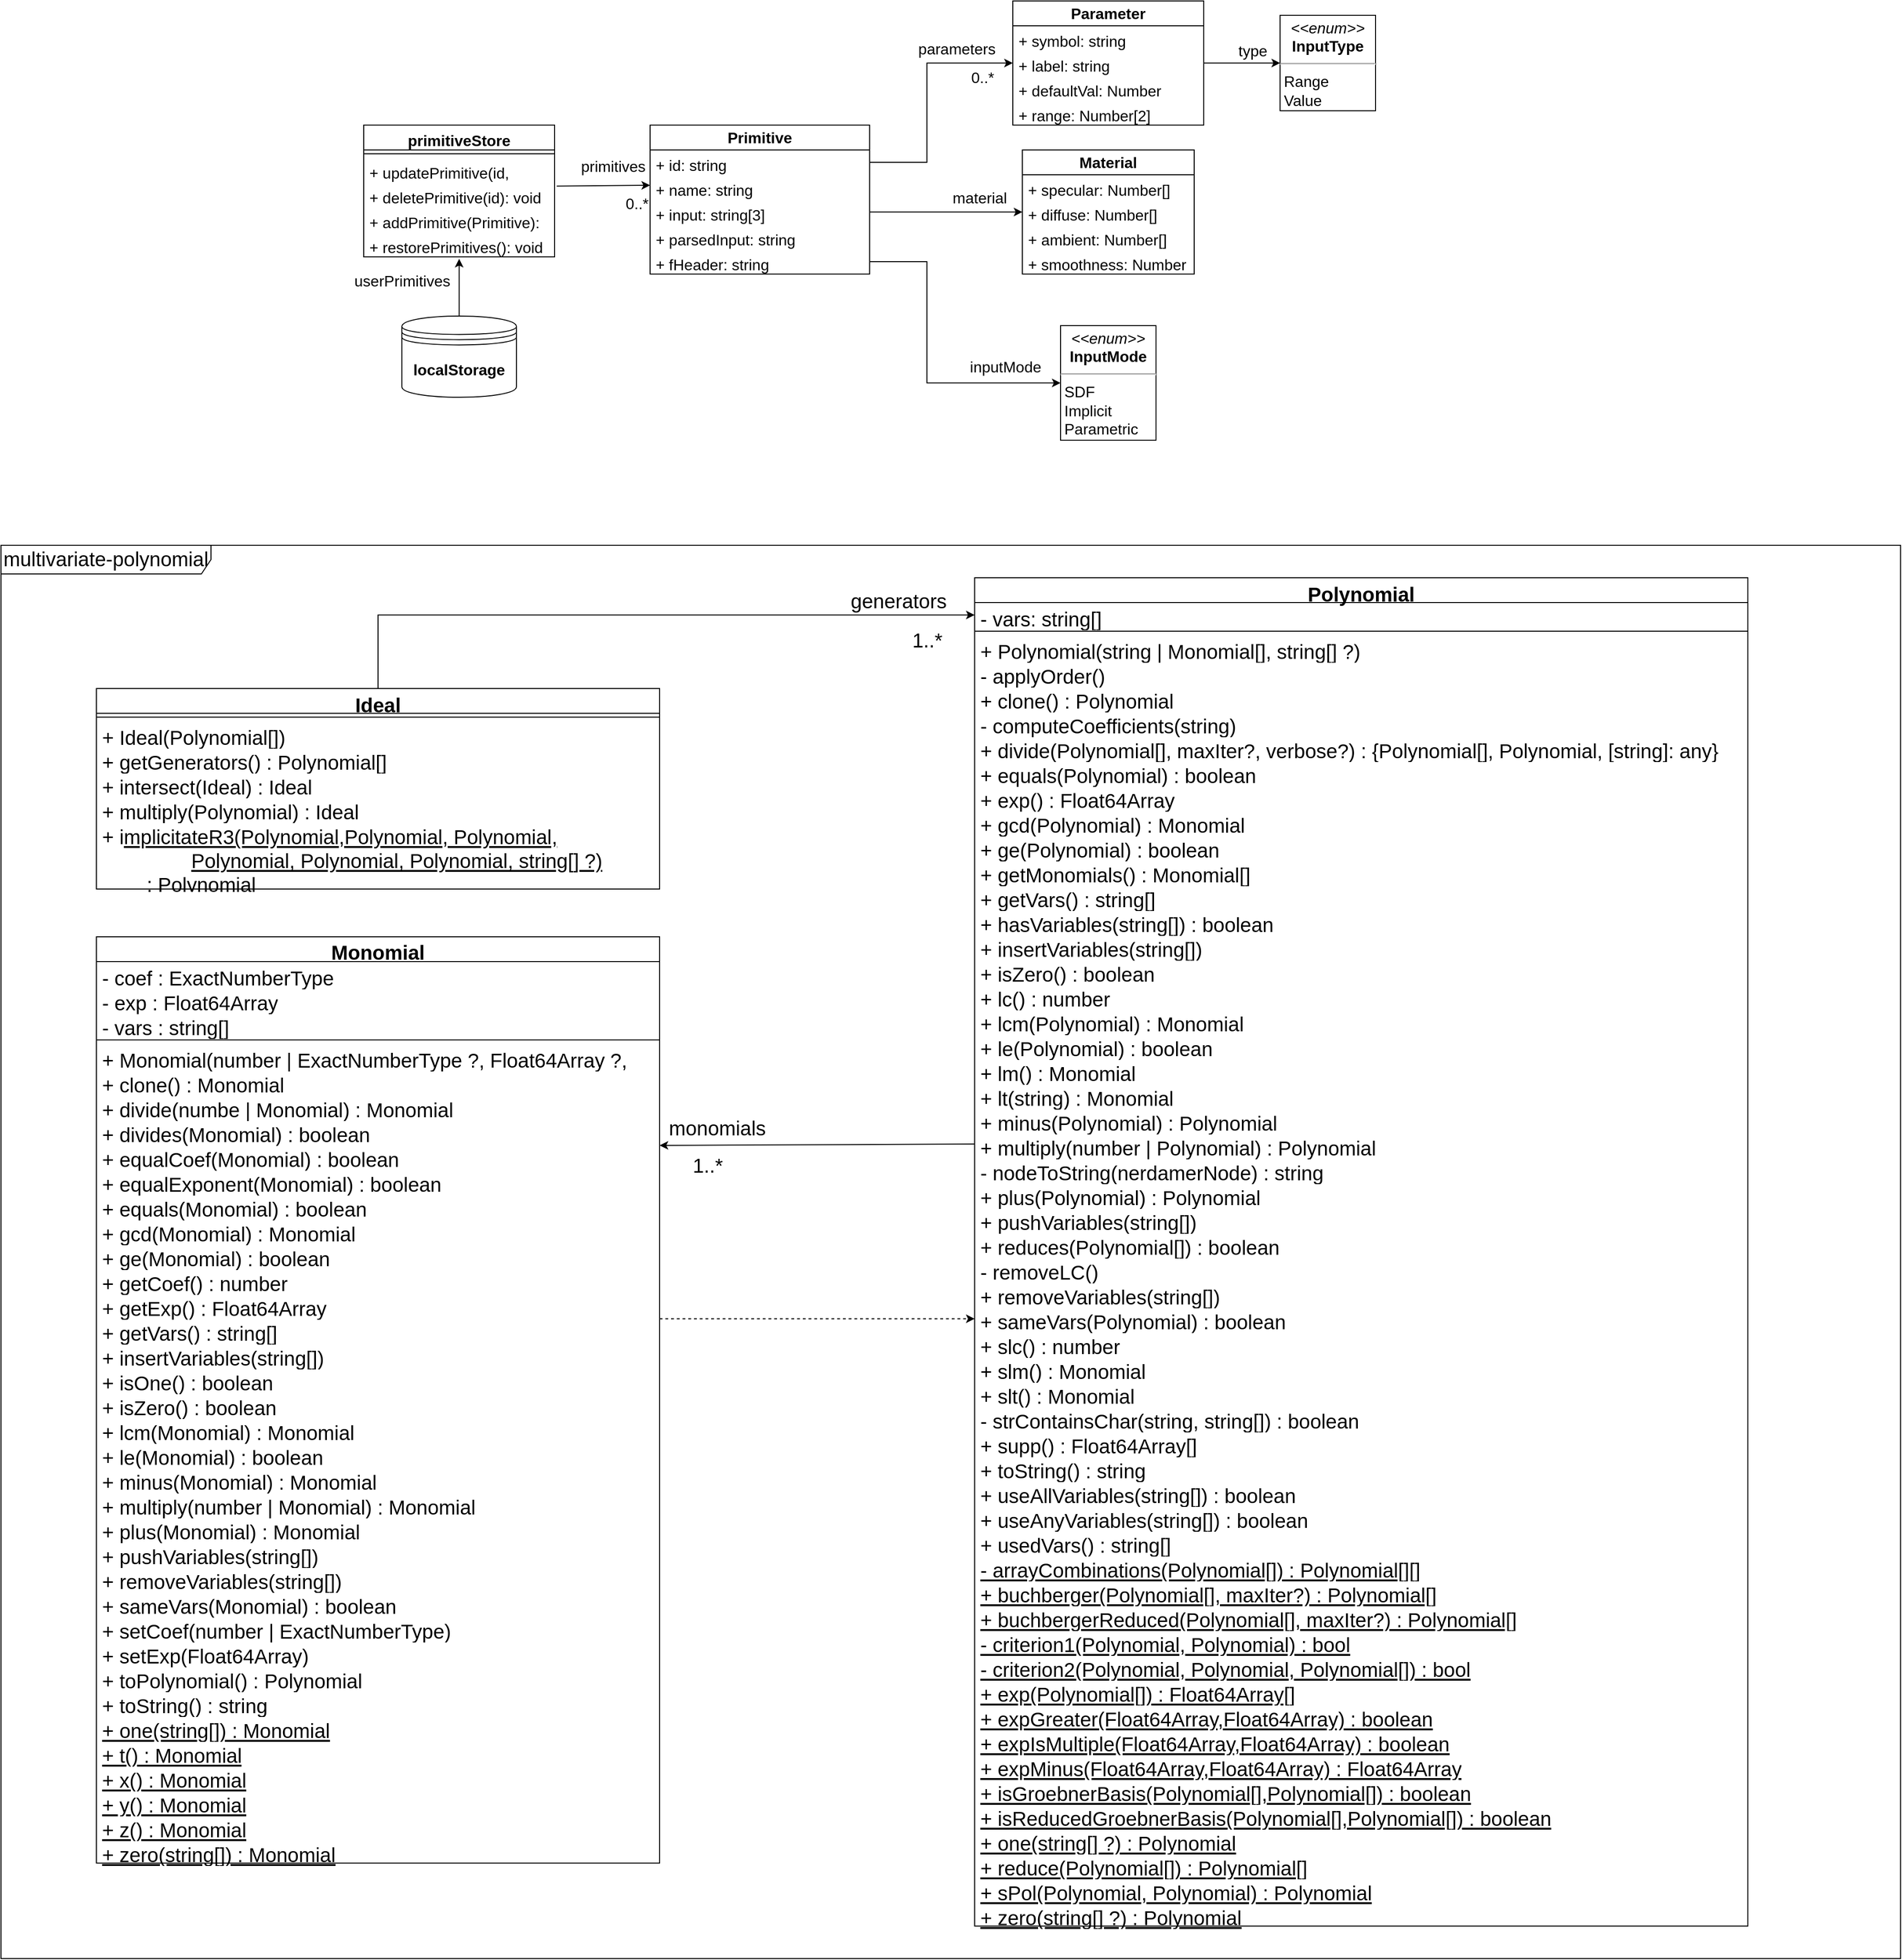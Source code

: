 <mxfile version="21.6.6" type="device">
  <diagram name="Página-1" id="pndVXGRCgD_JKjQ42tjx">
    <mxGraphModel dx="1877" dy="542" grid="1" gridSize="10" guides="1" tooltips="1" connect="1" arrows="1" fold="1" page="1" pageScale="1" pageWidth="827" pageHeight="1169" math="1" shadow="0">
      <root>
        <mxCell id="0" />
        <mxCell id="1" parent="0" />
        <mxCell id="CV-hQq9GROn-2rYZleFv-1" value="primitiveStore" style="swimlane;fontStyle=1;align=center;verticalAlign=top;childLayout=stackLayout;horizontal=1;startSize=26;horizontalStack=0;resizeParent=1;resizeParentMax=0;resizeLast=0;collapsible=1;marginBottom=0;whiteSpace=wrap;html=1;fontSize=16;" parent="1" vertex="1">
          <mxGeometry x="-390" y="190" width="200" height="138" as="geometry" />
        </mxCell>
        <mxCell id="CV-hQq9GROn-2rYZleFv-3" value="" style="line;strokeWidth=1;fillColor=none;align=left;verticalAlign=middle;spacingTop=-1;spacingLeft=3;spacingRight=3;rotatable=0;labelPosition=right;points=[];portConstraint=eastwest;strokeColor=inherit;fontSize=16;" parent="CV-hQq9GROn-2rYZleFv-1" vertex="1">
          <mxGeometry y="26" width="200" height="8" as="geometry" />
        </mxCell>
        <mxCell id="CV-hQq9GROn-2rYZleFv-4" value="+ updatePrimitive(id, data): void&lt;br style=&quot;font-size: 16px;&quot;&gt;" style="text;strokeColor=none;fillColor=none;align=left;verticalAlign=top;spacingLeft=4;spacingRight=4;overflow=hidden;rotatable=0;points=[[0,0.5],[1,0.5]];portConstraint=eastwest;whiteSpace=wrap;html=1;fontSize=16;" parent="CV-hQq9GROn-2rYZleFv-1" vertex="1">
          <mxGeometry y="34" width="200" height="26" as="geometry" />
        </mxCell>
        <mxCell id="CV-hQq9GROn-2rYZleFv-13" value="+ deletePrimitive(id): void" style="text;strokeColor=none;fillColor=none;align=left;verticalAlign=top;spacingLeft=4;spacingRight=4;overflow=hidden;rotatable=0;points=[[0,0.5],[1,0.5]];portConstraint=eastwest;whiteSpace=wrap;html=1;fontSize=16;" parent="CV-hQq9GROn-2rYZleFv-1" vertex="1">
          <mxGeometry y="60" width="200" height="26" as="geometry" />
        </mxCell>
        <mxCell id="CV-hQq9GROn-2rYZleFv-14" value="+ addPrimitive(Primitive): void" style="text;strokeColor=none;fillColor=none;align=left;verticalAlign=top;spacingLeft=4;spacingRight=4;overflow=hidden;rotatable=0;points=[[0,0.5],[1,0.5]];portConstraint=eastwest;whiteSpace=wrap;html=1;fontSize=16;" parent="CV-hQq9GROn-2rYZleFv-1" vertex="1">
          <mxGeometry y="86" width="200" height="26" as="geometry" />
        </mxCell>
        <mxCell id="CV-hQq9GROn-2rYZleFv-15" value="+ restorePrimitives(): void" style="text;strokeColor=none;fillColor=none;align=left;verticalAlign=top;spacingLeft=4;spacingRight=4;overflow=hidden;rotatable=0;points=[[0,0.5],[1,0.5]];portConstraint=eastwest;whiteSpace=wrap;html=1;fontSize=16;" parent="CV-hQq9GROn-2rYZleFv-1" vertex="1">
          <mxGeometry y="112" width="200" height="26" as="geometry" />
        </mxCell>
        <mxCell id="CV-hQq9GROn-2rYZleFv-16" value="&lt;b style=&quot;font-size: 16px;&quot;&gt;Primitive&lt;/b&gt;" style="swimlane;fontStyle=0;childLayout=stackLayout;horizontal=1;startSize=26;fillColor=none;horizontalStack=0;resizeParent=1;resizeParentMax=0;resizeLast=0;collapsible=1;marginBottom=0;whiteSpace=wrap;html=1;fontSize=16;" parent="1" vertex="1">
          <mxGeometry x="-90" y="190" width="230" height="156" as="geometry" />
        </mxCell>
        <mxCell id="CV-hQq9GROn-2rYZleFv-17" value="+ id: string" style="text;strokeColor=none;fillColor=none;align=left;verticalAlign=top;spacingLeft=4;spacingRight=4;overflow=hidden;rotatable=0;points=[[0,0.5],[1,0.5]];portConstraint=eastwest;whiteSpace=wrap;html=1;fontSize=16;" parent="CV-hQq9GROn-2rYZleFv-16" vertex="1">
          <mxGeometry y="26" width="230" height="26" as="geometry" />
        </mxCell>
        <mxCell id="CV-hQq9GROn-2rYZleFv-18" value="+ name: string" style="text;strokeColor=none;fillColor=none;align=left;verticalAlign=top;spacingLeft=4;spacingRight=4;overflow=hidden;rotatable=0;points=[[0,0.5],[1,0.5]];portConstraint=eastwest;whiteSpace=wrap;html=1;fontSize=16;" parent="CV-hQq9GROn-2rYZleFv-16" vertex="1">
          <mxGeometry y="52" width="230" height="26" as="geometry" />
        </mxCell>
        <mxCell id="CV-hQq9GROn-2rYZleFv-20" value="+ input: string[3]" style="text;strokeColor=none;fillColor=none;align=left;verticalAlign=top;spacingLeft=4;spacingRight=4;overflow=hidden;rotatable=0;points=[[0,0.5],[1,0.5]];portConstraint=eastwest;whiteSpace=wrap;html=1;fontSize=16;" parent="CV-hQq9GROn-2rYZleFv-16" vertex="1">
          <mxGeometry y="78" width="230" height="26" as="geometry" />
        </mxCell>
        <mxCell id="CV-hQq9GROn-2rYZleFv-21" value="+ parsedInput: string" style="text;strokeColor=none;fillColor=none;align=left;verticalAlign=top;spacingLeft=4;spacingRight=4;overflow=hidden;rotatable=0;points=[[0,0.5],[1,0.5]];portConstraint=eastwest;whiteSpace=wrap;html=1;fontSize=16;" parent="CV-hQq9GROn-2rYZleFv-16" vertex="1">
          <mxGeometry y="104" width="230" height="26" as="geometry" />
        </mxCell>
        <mxCell id="CV-hQq9GROn-2rYZleFv-23" value="+ fHeader: string" style="text;strokeColor=none;fillColor=none;align=left;verticalAlign=top;spacingLeft=4;spacingRight=4;overflow=hidden;rotatable=0;points=[[0,0.5],[1,0.5]];portConstraint=eastwest;whiteSpace=wrap;html=1;fontSize=16;" parent="CV-hQq9GROn-2rYZleFv-16" vertex="1">
          <mxGeometry y="130" width="230" height="26" as="geometry" />
        </mxCell>
        <mxCell id="CV-hQq9GROn-2rYZleFv-25" value="&lt;b style=&quot;font-size: 16px;&quot;&gt;Parameter&lt;/b&gt;" style="swimlane;fontStyle=0;childLayout=stackLayout;horizontal=1;startSize=26;fillColor=none;horizontalStack=0;resizeParent=1;resizeParentMax=0;resizeLast=0;collapsible=1;marginBottom=0;whiteSpace=wrap;html=1;fontSize=16;" parent="1" vertex="1">
          <mxGeometry x="290" y="60" width="200" height="130" as="geometry" />
        </mxCell>
        <mxCell id="CV-hQq9GROn-2rYZleFv-26" value="+ symbol: string" style="text;strokeColor=none;fillColor=none;align=left;verticalAlign=top;spacingLeft=4;spacingRight=4;overflow=hidden;rotatable=0;points=[[0,0.5],[1,0.5]];portConstraint=eastwest;whiteSpace=wrap;html=1;fontSize=16;" parent="CV-hQq9GROn-2rYZleFv-25" vertex="1">
          <mxGeometry y="26" width="200" height="26" as="geometry" />
        </mxCell>
        <mxCell id="CV-hQq9GROn-2rYZleFv-27" value="+ label: string" style="text;strokeColor=none;fillColor=none;align=left;verticalAlign=top;spacingLeft=4;spacingRight=4;overflow=hidden;rotatable=0;points=[[0,0.5],[1,0.5]];portConstraint=eastwest;whiteSpace=wrap;html=1;fontSize=16;" parent="CV-hQq9GROn-2rYZleFv-25" vertex="1">
          <mxGeometry y="52" width="200" height="26" as="geometry" />
        </mxCell>
        <mxCell id="CV-hQq9GROn-2rYZleFv-28" value="+ defaultVal: Number" style="text;strokeColor=none;fillColor=none;align=left;verticalAlign=top;spacingLeft=4;spacingRight=4;overflow=hidden;rotatable=0;points=[[0,0.5],[1,0.5]];portConstraint=eastwest;whiteSpace=wrap;html=1;fontSize=16;" parent="CV-hQq9GROn-2rYZleFv-25" vertex="1">
          <mxGeometry y="78" width="200" height="26" as="geometry" />
        </mxCell>
        <mxCell id="CV-hQq9GROn-2rYZleFv-30" value="+ range: Number[2]" style="text;strokeColor=none;fillColor=none;align=left;verticalAlign=top;spacingLeft=4;spacingRight=4;overflow=hidden;rotatable=0;points=[[0,0.5],[1,0.5]];portConstraint=eastwest;whiteSpace=wrap;html=1;fontSize=16;" parent="CV-hQq9GROn-2rYZleFv-25" vertex="1">
          <mxGeometry y="104" width="200" height="26" as="geometry" />
        </mxCell>
        <mxCell id="CV-hQq9GROn-2rYZleFv-39" style="rounded=0;orthogonalLoop=1;jettySize=auto;html=1;exitX=1.011;exitY=0.15;exitDx=0;exitDy=0;fontSize=16;exitPerimeter=0;" parent="1" source="CV-hQq9GROn-2rYZleFv-13" edge="1">
          <mxGeometry relative="1" as="geometry">
            <mxPoint x="510" y="271" as="sourcePoint" />
            <mxPoint x="-90" y="253" as="targetPoint" />
          </mxGeometry>
        </mxCell>
        <mxCell id="CV-hQq9GROn-2rYZleFv-42" value="0..*" style="edgeLabel;html=1;align=center;verticalAlign=middle;resizable=0;points=[];fontSize=16;" parent="CV-hQq9GROn-2rYZleFv-39" vertex="1" connectable="0">
          <mxGeometry x="0.613" y="2" relative="1" as="geometry">
            <mxPoint x="5" y="21" as="offset" />
          </mxGeometry>
        </mxCell>
        <mxCell id="CV-hQq9GROn-2rYZleFv-61" value="primitives" style="edgeLabel;html=1;align=center;verticalAlign=middle;resizable=0;points=[];fontSize=16;" parent="CV-hQq9GROn-2rYZleFv-39" vertex="1" connectable="0">
          <mxGeometry x="0.206" y="-3" relative="1" as="geometry">
            <mxPoint y="-24" as="offset" />
          </mxGeometry>
        </mxCell>
        <mxCell id="CV-hQq9GROn-2rYZleFv-43" value="&lt;b style=&quot;font-size: 16px;&quot;&gt;Material&lt;/b&gt;" style="swimlane;fontStyle=0;childLayout=stackLayout;horizontal=1;startSize=26;fillColor=none;horizontalStack=0;resizeParent=1;resizeParentMax=0;resizeLast=0;collapsible=1;marginBottom=0;whiteSpace=wrap;html=1;fontSize=16;" parent="1" vertex="1">
          <mxGeometry x="300" y="216" width="180" height="130" as="geometry" />
        </mxCell>
        <mxCell id="CV-hQq9GROn-2rYZleFv-44" value="+ specular: Number[]" style="text;strokeColor=none;fillColor=none;align=left;verticalAlign=top;spacingLeft=4;spacingRight=4;overflow=hidden;rotatable=0;points=[[0,0.5],[1,0.5]];portConstraint=eastwest;whiteSpace=wrap;html=1;fontSize=16;" parent="CV-hQq9GROn-2rYZleFv-43" vertex="1">
          <mxGeometry y="26" width="180" height="26" as="geometry" />
        </mxCell>
        <mxCell id="CV-hQq9GROn-2rYZleFv-45" value="+ diffuse: Number[]" style="text;strokeColor=none;fillColor=none;align=left;verticalAlign=top;spacingLeft=4;spacingRight=4;overflow=hidden;rotatable=0;points=[[0,0.5],[1,0.5]];portConstraint=eastwest;whiteSpace=wrap;html=1;fontSize=16;" parent="CV-hQq9GROn-2rYZleFv-43" vertex="1">
          <mxGeometry y="52" width="180" height="26" as="geometry" />
        </mxCell>
        <mxCell id="CV-hQq9GROn-2rYZleFv-46" value="+ ambient: Number[]" style="text;strokeColor=none;fillColor=none;align=left;verticalAlign=top;spacingLeft=4;spacingRight=4;overflow=hidden;rotatable=0;points=[[0,0.5],[1,0.5]];portConstraint=eastwest;whiteSpace=wrap;html=1;fontSize=16;" parent="CV-hQq9GROn-2rYZleFv-43" vertex="1">
          <mxGeometry y="78" width="180" height="26" as="geometry" />
        </mxCell>
        <mxCell id="CV-hQq9GROn-2rYZleFv-47" value="+ smoothness: Number" style="text;strokeColor=none;fillColor=none;align=left;verticalAlign=top;spacingLeft=4;spacingRight=4;overflow=hidden;rotatable=0;points=[[0,0.5],[1,0.5]];portConstraint=eastwest;whiteSpace=wrap;html=1;fontSize=16;" parent="CV-hQq9GROn-2rYZleFv-43" vertex="1">
          <mxGeometry y="104" width="180" height="26" as="geometry" />
        </mxCell>
        <mxCell id="CV-hQq9GROn-2rYZleFv-52" value="&lt;p style=&quot;margin: 4px 0px 0px; text-align: center; font-size: 16px;&quot;&gt;&lt;i style=&quot;font-size: 16px;&quot;&gt;&amp;lt;&amp;lt;enum&amp;gt;&amp;gt;&lt;/i&gt;&lt;br style=&quot;font-size: 16px;&quot;&gt;&lt;b style=&quot;font-size: 16px;&quot;&gt;InputMode&lt;/b&gt;&lt;/p&gt;&lt;hr style=&quot;font-size: 16px;&quot;&gt;&lt;p style=&quot;margin: 0px 0px 0px 4px; font-size: 16px;&quot;&gt;SDF&lt;/p&gt;&lt;p style=&quot;margin: 0px 0px 0px 4px; font-size: 16px;&quot;&gt;Implicit&lt;/p&gt;&lt;p style=&quot;margin: 0px 0px 0px 4px; font-size: 16px;&quot;&gt;Parametric&lt;/p&gt;&lt;p style=&quot;margin: 0px 0px 0px 4px; font-size: 16px;&quot;&gt;&lt;br style=&quot;font-size: 16px;&quot;&gt;&lt;/p&gt;" style="verticalAlign=top;align=left;overflow=fill;fontSize=16;fontFamily=Helvetica;html=1;whiteSpace=wrap;" parent="1" vertex="1">
          <mxGeometry x="340" y="400" width="100" height="120" as="geometry" />
        </mxCell>
        <mxCell id="CV-hQq9GROn-2rYZleFv-53" value="&lt;p style=&quot;margin: 4px 0px 0px; text-align: center; font-size: 16px;&quot;&gt;&lt;i style=&quot;font-size: 16px;&quot;&gt;&amp;lt;&amp;lt;enum&amp;gt;&amp;gt;&lt;/i&gt;&lt;br style=&quot;font-size: 16px;&quot;&gt;&lt;b style=&quot;font-size: 16px;&quot;&gt;InputType&lt;/b&gt;&lt;/p&gt;&lt;hr style=&quot;font-size: 16px;&quot;&gt;&lt;p style=&quot;margin: 0px 0px 0px 4px; font-size: 16px;&quot;&gt;Range&lt;/p&gt;&lt;p style=&quot;margin: 0px 0px 0px 4px; font-size: 16px;&quot;&gt;Value&lt;/p&gt;&lt;p style=&quot;margin: 0px 0px 0px 4px; font-size: 16px;&quot;&gt;&lt;br style=&quot;font-size: 16px;&quot;&gt;&lt;/p&gt;&lt;p style=&quot;margin: 0px 0px 0px 4px; font-size: 16px;&quot;&gt;&lt;br style=&quot;font-size: 16px;&quot;&gt;&lt;/p&gt;" style="verticalAlign=top;align=left;overflow=fill;fontSize=16;fontFamily=Helvetica;html=1;whiteSpace=wrap;" parent="1" vertex="1">
          <mxGeometry x="570" y="75" width="100" height="100" as="geometry" />
        </mxCell>
        <mxCell id="CV-hQq9GROn-2rYZleFv-62" value="&lt;b style=&quot;font-size: 16px;&quot;&gt;localStorage&lt;/b&gt;" style="shape=datastore;whiteSpace=wrap;html=1;fontSize=16;" parent="1" vertex="1">
          <mxGeometry x="-350" y="390" width="120" height="85" as="geometry" />
        </mxCell>
        <mxCell id="CV-hQq9GROn-2rYZleFv-63" style="rounded=0;orthogonalLoop=1;jettySize=auto;html=1;fontSize=16;edgeStyle=elbowEdgeStyle;exitX=0.5;exitY=0;exitDx=0;exitDy=0;" parent="1" source="CV-hQq9GROn-2rYZleFv-62" edge="1">
          <mxGeometry relative="1" as="geometry">
            <mxPoint x="-290" y="330" as="targetPoint" />
          </mxGeometry>
        </mxCell>
        <mxCell id="CV-hQq9GROn-2rYZleFv-64" value="userPrimitives" style="edgeLabel;html=1;align=center;verticalAlign=middle;resizable=0;points=[];fontSize=16;" parent="CV-hQq9GROn-2rYZleFv-63" vertex="1" connectable="0">
          <mxGeometry x="0.36" relative="1" as="geometry">
            <mxPoint x="-60" y="4" as="offset" />
          </mxGeometry>
        </mxCell>
        <mxCell id="CV-hQq9GROn-2rYZleFv-56" style="edgeStyle=orthogonalEdgeStyle;rounded=0;orthogonalLoop=1;jettySize=auto;html=1;fontSize=16;exitX=1;exitY=0.5;exitDx=0;exitDy=0;" parent="1" source="CV-hQq9GROn-2rYZleFv-27" target="CV-hQq9GROn-2rYZleFv-53" edge="1">
          <mxGeometry relative="1" as="geometry" />
        </mxCell>
        <mxCell id="CV-hQq9GROn-2rYZleFv-57" value="type" style="edgeLabel;html=1;align=center;verticalAlign=middle;resizable=0;points=[];fontSize=16;" parent="CV-hQq9GROn-2rYZleFv-56" vertex="1" connectable="0">
          <mxGeometry x="0.308" relative="1" as="geometry">
            <mxPoint x="-2" y="-13" as="offset" />
          </mxGeometry>
        </mxCell>
        <mxCell id="CV-hQq9GROn-2rYZleFv-40" style="edgeStyle=orthogonalEdgeStyle;rounded=0;orthogonalLoop=1;jettySize=auto;html=1;fontSize=16;exitX=1;exitY=0.5;exitDx=0;exitDy=0;entryX=0;entryY=0.5;entryDx=0;entryDy=0;" parent="1" source="CV-hQq9GROn-2rYZleFv-17" target="CV-hQq9GROn-2rYZleFv-27" edge="1">
          <mxGeometry relative="1" as="geometry">
            <Array as="points">
              <mxPoint x="200" y="229" />
              <mxPoint x="200" y="125" />
            </Array>
          </mxGeometry>
        </mxCell>
        <mxCell id="CV-hQq9GROn-2rYZleFv-41" value="0..*" style="edgeLabel;html=1;align=center;verticalAlign=middle;resizable=0;points=[];fontSize=16;" parent="CV-hQq9GROn-2rYZleFv-40" vertex="1" connectable="0">
          <mxGeometry x="0.66" y="-2" relative="1" as="geometry">
            <mxPoint x="11" y="13" as="offset" />
          </mxGeometry>
        </mxCell>
        <mxCell id="CV-hQq9GROn-2rYZleFv-55" value="parameters" style="edgeLabel;html=1;align=center;verticalAlign=middle;resizable=0;points=[];fontSize=16;" parent="CV-hQq9GROn-2rYZleFv-40" vertex="1" connectable="0">
          <mxGeometry x="0.373" y="2" relative="1" as="geometry">
            <mxPoint x="20" y="-13" as="offset" />
          </mxGeometry>
        </mxCell>
        <mxCell id="CV-hQq9GROn-2rYZleFv-48" style="rounded=0;orthogonalLoop=1;jettySize=auto;html=1;fontSize=16;exitX=1;exitY=0.5;exitDx=0;exitDy=0;" parent="1" source="CV-hQq9GROn-2rYZleFv-20" target="CV-hQq9GROn-2rYZleFv-45" edge="1">
          <mxGeometry relative="1" as="geometry" />
        </mxCell>
        <mxCell id="CV-hQq9GROn-2rYZleFv-54" value="material" style="edgeLabel;html=1;align=center;verticalAlign=middle;resizable=0;points=[];fontSize=16;" parent="CV-hQq9GROn-2rYZleFv-48" vertex="1" connectable="0">
          <mxGeometry x="0.621" y="-2" relative="1" as="geometry">
            <mxPoint x="-15" y="-17" as="offset" />
          </mxGeometry>
        </mxCell>
        <mxCell id="CV-hQq9GROn-2rYZleFv-59" style="edgeStyle=orthogonalEdgeStyle;rounded=0;orthogonalLoop=1;jettySize=auto;html=1;exitX=1;exitY=0.5;exitDx=0;exitDy=0;fontSize=16;entryX=0;entryY=0.5;entryDx=0;entryDy=0;" parent="1" source="CV-hQq9GROn-2rYZleFv-23" target="CV-hQq9GROn-2rYZleFv-52" edge="1">
          <mxGeometry relative="1" as="geometry">
            <mxPoint x="240" y="349" as="sourcePoint" />
            <Array as="points">
              <mxPoint x="200" y="333" />
              <mxPoint x="200" y="460" />
            </Array>
            <mxPoint x="260" y="530" as="targetPoint" />
          </mxGeometry>
        </mxCell>
        <mxCell id="CV-hQq9GROn-2rYZleFv-60" value="inputMode" style="edgeLabel;html=1;align=center;verticalAlign=middle;resizable=0;points=[];fontSize=16;" parent="CV-hQq9GROn-2rYZleFv-59" vertex="1" connectable="0">
          <mxGeometry x="0.575" y="2" relative="1" as="geometry">
            <mxPoint x="11" y="-15" as="offset" />
          </mxGeometry>
        </mxCell>
        <mxCell id="CV-hQq9GROn-2rYZleFv-87" value="Polynomial" style="swimlane;fontStyle=1;align=center;verticalAlign=top;childLayout=stackLayout;horizontal=1;startSize=26;horizontalStack=0;resizeParent=1;resizeParentMax=0;resizeLast=0;collapsible=1;marginBottom=0;whiteSpace=wrap;html=1;fontSize=21;spacingTop=-2;" parent="1" vertex="1">
          <mxGeometry x="250" y="664" width="810" height="1412" as="geometry" />
        </mxCell>
        <mxCell id="CV-hQq9GROn-2rYZleFv-90" value="- vars: string[]" style="text;strokeColor=none;fillColor=none;align=left;verticalAlign=top;spacingLeft=4;spacingRight=4;overflow=hidden;rotatable=0;points=[[0,0.5],[1,0.5]];portConstraint=eastwest;whiteSpace=wrap;html=1;fontSize=21;spacingTop=-2;" parent="CV-hQq9GROn-2rYZleFv-87" vertex="1">
          <mxGeometry y="26" width="810" height="26" as="geometry" />
        </mxCell>
        <mxCell id="CV-hQq9GROn-2rYZleFv-91" value="" style="line;strokeWidth=1;fillColor=none;align=left;verticalAlign=middle;spacingTop=-2;spacingLeft=3;spacingRight=3;rotatable=0;labelPosition=right;points=[];portConstraint=eastwest;strokeColor=inherit;fontSize=21;" parent="CV-hQq9GROn-2rYZleFv-87" vertex="1">
          <mxGeometry y="52" width="810" height="8" as="geometry" />
        </mxCell>
        <mxCell id="CV-hQq9GROn-2rYZleFv-115" value="+ Polynomial(string | Monomial[], string[] ?)" style="text;strokeColor=none;fillColor=none;align=left;verticalAlign=top;spacingLeft=4;spacingRight=4;overflow=hidden;rotatable=0;points=[[0,0.5],[1,0.5]];portConstraint=eastwest;whiteSpace=wrap;html=1;fontSize=21;spacingTop=-2;" parent="CV-hQq9GROn-2rYZleFv-87" vertex="1">
          <mxGeometry y="60" width="810" height="26" as="geometry" />
        </mxCell>
        <mxCell id="IehbrNqUyxucnNgR0FJb-9" value="- applyOrder()" style="text;strokeColor=none;fillColor=none;align=left;verticalAlign=top;spacingLeft=4;spacingRight=4;overflow=hidden;rotatable=0;points=[[0,0.5],[1,0.5]];portConstraint=eastwest;whiteSpace=wrap;html=1;fontSize=21;spacingTop=-2;" parent="CV-hQq9GROn-2rYZleFv-87" vertex="1">
          <mxGeometry y="86" width="810" height="26" as="geometry" />
        </mxCell>
        <mxCell id="CV-hQq9GROn-2rYZleFv-116" value="+ clone() : Polynomial&amp;nbsp;" style="text;strokeColor=none;fillColor=none;align=left;verticalAlign=top;spacingLeft=4;spacingRight=4;overflow=hidden;rotatable=0;points=[[0,0.5],[1,0.5]];portConstraint=eastwest;whiteSpace=wrap;html=1;fontSize=21;spacingTop=-2;" parent="CV-hQq9GROn-2rYZleFv-87" vertex="1">
          <mxGeometry y="112" width="810" height="26" as="geometry" />
        </mxCell>
        <mxCell id="CV-hQq9GROn-2rYZleFv-117" value="- computeCoefficients(string)" style="text;strokeColor=none;fillColor=none;align=left;verticalAlign=top;spacingLeft=4;spacingRight=4;overflow=hidden;rotatable=0;points=[[0,0.5],[1,0.5]];portConstraint=eastwest;whiteSpace=wrap;html=1;fontSize=21;spacingTop=-2;" parent="CV-hQq9GROn-2rYZleFv-87" vertex="1">
          <mxGeometry y="138" width="810" height="26" as="geometry" />
        </mxCell>
        <mxCell id="CV-hQq9GROn-2rYZleFv-118" value="+ divide(Polynomial[], maxIter?, verbose?) : {Polynomial[], Polynomial, [string]: any}" style="text;strokeColor=none;fillColor=none;align=left;verticalAlign=top;spacingLeft=4;spacingRight=4;overflow=hidden;rotatable=0;points=[[0,0.5],[1,0.5]];portConstraint=eastwest;whiteSpace=wrap;html=1;fontSize=21;spacingTop=-2;" parent="CV-hQq9GROn-2rYZleFv-87" vertex="1">
          <mxGeometry y="164" width="810" height="26" as="geometry" />
        </mxCell>
        <mxCell id="CV-hQq9GROn-2rYZleFv-119" value="+ equals(Polynomial) : boolean" style="text;strokeColor=none;fillColor=none;align=left;verticalAlign=top;spacingLeft=4;spacingRight=4;overflow=hidden;rotatable=0;points=[[0,0.5],[1,0.5]];portConstraint=eastwest;whiteSpace=wrap;html=1;fontSize=21;spacingTop=-2;" parent="CV-hQq9GROn-2rYZleFv-87" vertex="1">
          <mxGeometry y="190" width="810" height="26" as="geometry" />
        </mxCell>
        <mxCell id="CV-hQq9GROn-2rYZleFv-127" value="+ exp() : Float64Array" style="text;strokeColor=none;fillColor=none;align=left;verticalAlign=top;spacingLeft=4;spacingRight=4;overflow=hidden;rotatable=0;points=[[0,0.5],[1,0.5]];portConstraint=eastwest;whiteSpace=wrap;html=1;fontSize=21;spacingTop=-2;" parent="CV-hQq9GROn-2rYZleFv-87" vertex="1">
          <mxGeometry y="216" width="810" height="26" as="geometry" />
        </mxCell>
        <mxCell id="CV-hQq9GROn-2rYZleFv-128" value="+ gcd(Polynomial) : Monomial" style="text;strokeColor=none;fillColor=none;align=left;verticalAlign=top;spacingLeft=4;spacingRight=4;overflow=hidden;rotatable=0;points=[[0,0.5],[1,0.5]];portConstraint=eastwest;whiteSpace=wrap;html=1;fontSize=21;spacingTop=-2;" parent="CV-hQq9GROn-2rYZleFv-87" vertex="1">
          <mxGeometry y="242" width="810" height="26" as="geometry" />
        </mxCell>
        <mxCell id="IehbrNqUyxucnNgR0FJb-2" value="+ ge(Polynomial) : boolean" style="text;strokeColor=none;fillColor=none;align=left;verticalAlign=top;spacingLeft=4;spacingRight=4;overflow=hidden;rotatable=0;points=[[0,0.5],[1,0.5]];portConstraint=eastwest;whiteSpace=wrap;html=1;fontSize=21;spacingTop=-2;" parent="CV-hQq9GROn-2rYZleFv-87" vertex="1">
          <mxGeometry y="268" width="810" height="26" as="geometry" />
        </mxCell>
        <mxCell id="CV-hQq9GROn-2rYZleFv-129" value="+ getMonomials() : Monomial[]" style="text;strokeColor=none;fillColor=none;align=left;verticalAlign=top;spacingLeft=4;spacingRight=4;overflow=hidden;rotatable=0;points=[[0,0.5],[1,0.5]];portConstraint=eastwest;whiteSpace=wrap;html=1;fontSize=21;spacingTop=-2;" parent="CV-hQq9GROn-2rYZleFv-87" vertex="1">
          <mxGeometry y="294" width="810" height="26" as="geometry" />
        </mxCell>
        <mxCell id="CV-hQq9GROn-2rYZleFv-130" value="+ getVars() : string[]" style="text;strokeColor=none;fillColor=none;align=left;verticalAlign=top;spacingLeft=4;spacingRight=4;overflow=hidden;rotatable=0;points=[[0,0.5],[1,0.5]];portConstraint=eastwest;whiteSpace=wrap;html=1;fontSize=21;spacingTop=-2;" parent="CV-hQq9GROn-2rYZleFv-87" vertex="1">
          <mxGeometry y="320" width="810" height="26" as="geometry" />
        </mxCell>
        <mxCell id="CV-hQq9GROn-2rYZleFv-132" value="+ hasVariables(string[]) : boolean" style="text;strokeColor=none;fillColor=none;align=left;verticalAlign=top;spacingLeft=4;spacingRight=4;overflow=hidden;rotatable=0;points=[[0,0.5],[1,0.5]];portConstraint=eastwest;whiteSpace=wrap;html=1;fontSize=21;spacingTop=-2;" parent="CV-hQq9GROn-2rYZleFv-87" vertex="1">
          <mxGeometry y="346" width="810" height="26" as="geometry" />
        </mxCell>
        <mxCell id="CV-hQq9GROn-2rYZleFv-133" value="+ insertVariables(string[])" style="text;strokeColor=none;fillColor=none;align=left;verticalAlign=top;spacingLeft=4;spacingRight=4;overflow=hidden;rotatable=0;points=[[0,0.5],[1,0.5]];portConstraint=eastwest;whiteSpace=wrap;html=1;fontSize=21;spacingTop=-2;" parent="CV-hQq9GROn-2rYZleFv-87" vertex="1">
          <mxGeometry y="372" width="810" height="26" as="geometry" />
        </mxCell>
        <mxCell id="CV-hQq9GROn-2rYZleFv-134" value="+ isZero() : boolean" style="text;strokeColor=none;fillColor=none;align=left;verticalAlign=top;spacingLeft=4;spacingRight=4;overflow=hidden;rotatable=0;points=[[0,0.5],[1,0.5]];portConstraint=eastwest;whiteSpace=wrap;html=1;fontSize=21;spacingTop=-2;" parent="CV-hQq9GROn-2rYZleFv-87" vertex="1">
          <mxGeometry y="398" width="810" height="26" as="geometry" />
        </mxCell>
        <mxCell id="CV-hQq9GROn-2rYZleFv-135" value="+ lc() : number" style="text;strokeColor=none;fillColor=none;align=left;verticalAlign=top;spacingLeft=4;spacingRight=4;overflow=hidden;rotatable=0;points=[[0,0.5],[1,0.5]];portConstraint=eastwest;whiteSpace=wrap;html=1;fontSize=21;spacingTop=-2;" parent="CV-hQq9GROn-2rYZleFv-87" vertex="1">
          <mxGeometry y="424" width="810" height="26" as="geometry" />
        </mxCell>
        <mxCell id="CV-hQq9GROn-2rYZleFv-136" value="+ lcm(Polynomial) : Monomial" style="text;strokeColor=none;fillColor=none;align=left;verticalAlign=top;spacingLeft=4;spacingRight=4;overflow=hidden;rotatable=0;points=[[0,0.5],[1,0.5]];portConstraint=eastwest;whiteSpace=wrap;html=1;fontSize=21;spacingTop=-2;" parent="CV-hQq9GROn-2rYZleFv-87" vertex="1">
          <mxGeometry y="450" width="810" height="26" as="geometry" />
        </mxCell>
        <mxCell id="IehbrNqUyxucnNgR0FJb-5" value="+ le(Polynomial) : boolean" style="text;strokeColor=none;fillColor=none;align=left;verticalAlign=top;spacingLeft=4;spacingRight=4;overflow=hidden;rotatable=0;points=[[0,0.5],[1,0.5]];portConstraint=eastwest;whiteSpace=wrap;html=1;fontSize=21;spacingTop=-2;" parent="CV-hQq9GROn-2rYZleFv-87" vertex="1">
          <mxGeometry y="476" width="810" height="26" as="geometry" />
        </mxCell>
        <mxCell id="CV-hQq9GROn-2rYZleFv-137" value="+ lm() : Monomial" style="text;strokeColor=none;fillColor=none;align=left;verticalAlign=top;spacingLeft=4;spacingRight=4;overflow=hidden;rotatable=0;points=[[0,0.5],[1,0.5]];portConstraint=eastwest;whiteSpace=wrap;html=1;fontSize=21;spacingTop=-2;" parent="CV-hQq9GROn-2rYZleFv-87" vertex="1">
          <mxGeometry y="502" width="810" height="26" as="geometry" />
        </mxCell>
        <mxCell id="CV-hQq9GROn-2rYZleFv-138" value="+ lt(string) : Monomial" style="text;strokeColor=none;fillColor=none;align=left;verticalAlign=top;spacingLeft=4;spacingRight=4;overflow=hidden;rotatable=0;points=[[0,0.5],[1,0.5]];portConstraint=eastwest;whiteSpace=wrap;html=1;fontSize=21;spacingTop=-2;" parent="CV-hQq9GROn-2rYZleFv-87" vertex="1">
          <mxGeometry y="528" width="810" height="26" as="geometry" />
        </mxCell>
        <mxCell id="CV-hQq9GROn-2rYZleFv-139" value="+ minus(Polynomial) : Polynomial" style="text;strokeColor=none;fillColor=none;align=left;verticalAlign=top;spacingLeft=4;spacingRight=4;overflow=hidden;rotatable=0;points=[[0,0.5],[1,0.5]];portConstraint=eastwest;whiteSpace=wrap;html=1;fontSize=21;spacingTop=-2;" parent="CV-hQq9GROn-2rYZleFv-87" vertex="1">
          <mxGeometry y="554" width="810" height="26" as="geometry" />
        </mxCell>
        <mxCell id="CV-hQq9GROn-2rYZleFv-144" value="+ multiply(number | Polynomial) : Polynomial" style="text;strokeColor=none;fillColor=none;align=left;verticalAlign=top;spacingLeft=4;spacingRight=4;overflow=hidden;rotatable=0;points=[[0,0.5],[1,0.5]];portConstraint=eastwest;whiteSpace=wrap;html=1;fontSize=21;spacingTop=-2;" parent="CV-hQq9GROn-2rYZleFv-87" vertex="1">
          <mxGeometry y="580" width="810" height="26" as="geometry" />
        </mxCell>
        <mxCell id="CV-hQq9GROn-2rYZleFv-145" value="- nodeToString(nerdamerNode) : string" style="text;strokeColor=none;fillColor=none;align=left;verticalAlign=top;spacingLeft=4;spacingRight=4;overflow=hidden;rotatable=0;points=[[0,0.5],[1,0.5]];portConstraint=eastwest;whiteSpace=wrap;html=1;fontSize=21;spacingTop=-2;" parent="CV-hQq9GROn-2rYZleFv-87" vertex="1">
          <mxGeometry y="606" width="810" height="26" as="geometry" />
        </mxCell>
        <mxCell id="CV-hQq9GROn-2rYZleFv-146" value="+ plus(Polynomial) : Polynomial" style="text;strokeColor=none;fillColor=none;align=left;verticalAlign=top;spacingLeft=4;spacingRight=4;overflow=hidden;rotatable=0;points=[[0,0.5],[1,0.5]];portConstraint=eastwest;whiteSpace=wrap;html=1;fontSize=21;spacingTop=-2;" parent="CV-hQq9GROn-2rYZleFv-87" vertex="1">
          <mxGeometry y="632" width="810" height="26" as="geometry" />
        </mxCell>
        <mxCell id="CV-hQq9GROn-2rYZleFv-147" value="+ pushVariables(string[])" style="text;strokeColor=none;fillColor=none;align=left;verticalAlign=top;spacingLeft=4;spacingRight=4;overflow=hidden;rotatable=0;points=[[0,0.5],[1,0.5]];portConstraint=eastwest;whiteSpace=wrap;html=1;fontSize=21;spacingTop=-2;" parent="CV-hQq9GROn-2rYZleFv-87" vertex="1">
          <mxGeometry y="658" width="810" height="26" as="geometry" />
        </mxCell>
        <mxCell id="CV-hQq9GROn-2rYZleFv-148" value="+ reduces(Polynomial[]) : boolean" style="text;strokeColor=none;fillColor=none;align=left;verticalAlign=top;spacingLeft=4;spacingRight=4;overflow=hidden;rotatable=0;points=[[0,0.5],[1,0.5]];portConstraint=eastwest;whiteSpace=wrap;html=1;fontSize=21;spacingTop=-2;" parent="CV-hQq9GROn-2rYZleFv-87" vertex="1">
          <mxGeometry y="684" width="810" height="26" as="geometry" />
        </mxCell>
        <mxCell id="IehbrNqUyxucnNgR0FJb-4" value="- removeLC()" style="text;strokeColor=none;fillColor=none;align=left;verticalAlign=top;spacingLeft=4;spacingRight=4;overflow=hidden;rotatable=0;points=[[0,0.5],[1,0.5]];portConstraint=eastwest;whiteSpace=wrap;html=1;fontSize=21;spacingTop=-2;" parent="CV-hQq9GROn-2rYZleFv-87" vertex="1">
          <mxGeometry y="710" width="810" height="26" as="geometry" />
        </mxCell>
        <mxCell id="CV-hQq9GROn-2rYZleFv-149" value="+ removeVariables(string[])" style="text;strokeColor=none;fillColor=none;align=left;verticalAlign=top;spacingLeft=4;spacingRight=4;overflow=hidden;rotatable=0;points=[[0,0.5],[1,0.5]];portConstraint=eastwest;whiteSpace=wrap;html=1;fontSize=21;spacingTop=-2;" parent="CV-hQq9GROn-2rYZleFv-87" vertex="1">
          <mxGeometry y="736" width="810" height="26" as="geometry" />
        </mxCell>
        <mxCell id="CV-hQq9GROn-2rYZleFv-150" value="+ sameVars(Polynomial) : boolean" style="text;strokeColor=none;fillColor=none;align=left;verticalAlign=top;spacingLeft=4;spacingRight=4;overflow=hidden;rotatable=0;points=[[0,0.5],[1,0.5]];portConstraint=eastwest;whiteSpace=wrap;html=1;fontSize=21;spacingTop=-2;" parent="CV-hQq9GROn-2rYZleFv-87" vertex="1">
          <mxGeometry y="762" width="810" height="26" as="geometry" />
        </mxCell>
        <mxCell id="CV-hQq9GROn-2rYZleFv-151" value="+ slc() : number" style="text;strokeColor=none;fillColor=none;align=left;verticalAlign=top;spacingLeft=4;spacingRight=4;overflow=hidden;rotatable=0;points=[[0,0.5],[1,0.5]];portConstraint=eastwest;whiteSpace=wrap;html=1;fontSize=21;spacingTop=-2;" parent="CV-hQq9GROn-2rYZleFv-87" vertex="1">
          <mxGeometry y="788" width="810" height="26" as="geometry" />
        </mxCell>
        <mxCell id="CV-hQq9GROn-2rYZleFv-152" value="+ slm() : Monomial" style="text;strokeColor=none;fillColor=none;align=left;verticalAlign=top;spacingLeft=4;spacingRight=4;overflow=hidden;rotatable=0;points=[[0,0.5],[1,0.5]];portConstraint=eastwest;whiteSpace=wrap;html=1;fontSize=21;spacingTop=-2;" parent="CV-hQq9GROn-2rYZleFv-87" vertex="1">
          <mxGeometry y="814" width="810" height="26" as="geometry" />
        </mxCell>
        <mxCell id="CV-hQq9GROn-2rYZleFv-153" value="+ slt() : Monomial" style="text;strokeColor=none;fillColor=none;align=left;verticalAlign=top;spacingLeft=4;spacingRight=4;overflow=hidden;rotatable=0;points=[[0,0.5],[1,0.5]];portConstraint=eastwest;whiteSpace=wrap;html=1;fontSize=21;spacingTop=-2;" parent="CV-hQq9GROn-2rYZleFv-87" vertex="1">
          <mxGeometry y="840" width="810" height="26" as="geometry" />
        </mxCell>
        <mxCell id="CV-hQq9GROn-2rYZleFv-154" value="- strContainsChar(string, string[]) : boolean" style="text;strokeColor=none;fillColor=none;align=left;verticalAlign=top;spacingLeft=4;spacingRight=4;overflow=hidden;rotatable=0;points=[[0,0.5],[1,0.5]];portConstraint=eastwest;whiteSpace=wrap;html=1;fontSize=21;spacingTop=-2;" parent="CV-hQq9GROn-2rYZleFv-87" vertex="1">
          <mxGeometry y="866" width="810" height="26" as="geometry" />
        </mxCell>
        <mxCell id="CV-hQq9GROn-2rYZleFv-155" value="+ supp() : Float64Array[]" style="text;strokeColor=none;fillColor=none;align=left;verticalAlign=top;spacingLeft=4;spacingRight=4;overflow=hidden;rotatable=0;points=[[0,0.5],[1,0.5]];portConstraint=eastwest;whiteSpace=wrap;html=1;fontSize=21;spacingTop=-2;" parent="CV-hQq9GROn-2rYZleFv-87" vertex="1">
          <mxGeometry y="892" width="810" height="26" as="geometry" />
        </mxCell>
        <mxCell id="CV-hQq9GROn-2rYZleFv-156" value="+ toString() : string" style="text;strokeColor=none;fillColor=none;align=left;verticalAlign=top;spacingLeft=4;spacingRight=4;overflow=hidden;rotatable=0;points=[[0,0.5],[1,0.5]];portConstraint=eastwest;whiteSpace=wrap;html=1;fontSize=21;spacingTop=-2;" parent="CV-hQq9GROn-2rYZleFv-87" vertex="1">
          <mxGeometry y="918" width="810" height="26" as="geometry" />
        </mxCell>
        <mxCell id="CV-hQq9GROn-2rYZleFv-157" value="+ useAllVariables(string[]) : boolean" style="text;strokeColor=none;fillColor=none;align=left;verticalAlign=top;spacingLeft=4;spacingRight=4;overflow=hidden;rotatable=0;points=[[0,0.5],[1,0.5]];portConstraint=eastwest;whiteSpace=wrap;html=1;fontSize=21;spacingTop=-2;" parent="CV-hQq9GROn-2rYZleFv-87" vertex="1">
          <mxGeometry y="944" width="810" height="26" as="geometry" />
        </mxCell>
        <mxCell id="CV-hQq9GROn-2rYZleFv-158" value="+ useAnyVariables(string[]) : boolean" style="text;strokeColor=none;fillColor=none;align=left;verticalAlign=top;spacingLeft=4;spacingRight=4;overflow=hidden;rotatable=0;points=[[0,0.5],[1,0.5]];portConstraint=eastwest;whiteSpace=wrap;html=1;fontSize=21;spacingTop=-2;" parent="CV-hQq9GROn-2rYZleFv-87" vertex="1">
          <mxGeometry y="970" width="810" height="26" as="geometry" />
        </mxCell>
        <mxCell id="CV-hQq9GROn-2rYZleFv-159" value="+ usedVars() : string[]" style="text;strokeColor=none;fillColor=none;align=left;verticalAlign=top;spacingLeft=4;spacingRight=4;overflow=hidden;rotatable=0;points=[[0,0.5],[1,0.5]];portConstraint=eastwest;whiteSpace=wrap;html=1;fontSize=21;spacingTop=-2;" parent="CV-hQq9GROn-2rYZleFv-87" vertex="1">
          <mxGeometry y="996" width="810" height="26" as="geometry" />
        </mxCell>
        <mxCell id="CV-hQq9GROn-2rYZleFv-160" value="&lt;u style=&quot;font-size: 21px;&quot;&gt;- arrayCombinations(Polynomial[]) : Polynomial[][]&lt;/u&gt;" style="text;strokeColor=none;fillColor=none;align=left;verticalAlign=top;spacingLeft=4;spacingRight=4;overflow=hidden;rotatable=0;points=[[0,0.5],[1,0.5]];portConstraint=eastwest;whiteSpace=wrap;html=1;fontSize=21;spacingTop=-2;" parent="CV-hQq9GROn-2rYZleFv-87" vertex="1">
          <mxGeometry y="1022" width="810" height="26" as="geometry" />
        </mxCell>
        <mxCell id="CV-hQq9GROn-2rYZleFv-161" value="+ buchberger(Polynomial[], maxIter?) : Polynomial[]" style="text;strokeColor=none;fillColor=none;align=left;verticalAlign=top;spacingLeft=4;spacingRight=4;overflow=hidden;rotatable=0;points=[[0,0.5],[1,0.5]];portConstraint=eastwest;whiteSpace=wrap;html=1;fontSize=21;fontStyle=4;spacingTop=-2;" parent="CV-hQq9GROn-2rYZleFv-87" vertex="1">
          <mxGeometry y="1048" width="810" height="26" as="geometry" />
        </mxCell>
        <mxCell id="CV-hQq9GROn-2rYZleFv-162" value="+ buchbergerReduced(Polynomial[], maxIter?) : Polynomial[]" style="text;strokeColor=none;fillColor=none;align=left;verticalAlign=top;spacingLeft=4;spacingRight=4;overflow=hidden;rotatable=0;points=[[0,0.5],[1,0.5]];portConstraint=eastwest;whiteSpace=wrap;html=1;fontSize=21;fontStyle=4;spacingTop=-2;" parent="CV-hQq9GROn-2rYZleFv-87" vertex="1">
          <mxGeometry y="1074" width="810" height="26" as="geometry" />
        </mxCell>
        <mxCell id="CV-hQq9GROn-2rYZleFv-163" value="- criterion1(Polynomial, Polynomial) : bool" style="text;strokeColor=none;fillColor=none;align=left;verticalAlign=top;spacingLeft=4;spacingRight=4;overflow=hidden;rotatable=0;points=[[0,0.5],[1,0.5]];portConstraint=eastwest;whiteSpace=wrap;html=1;fontSize=21;fontStyle=4;spacingTop=-2;" parent="CV-hQq9GROn-2rYZleFv-87" vertex="1">
          <mxGeometry y="1100" width="810" height="26" as="geometry" />
        </mxCell>
        <mxCell id="CV-hQq9GROn-2rYZleFv-164" value="- criterion2(Polynomial, Polynomial, Polynomial[]) : bool" style="text;strokeColor=none;fillColor=none;align=left;verticalAlign=top;spacingLeft=4;spacingRight=4;overflow=hidden;rotatable=0;points=[[0,0.5],[1,0.5]];portConstraint=eastwest;whiteSpace=wrap;html=1;fontSize=21;fontStyle=4;spacingTop=-2;" parent="CV-hQq9GROn-2rYZleFv-87" vertex="1">
          <mxGeometry y="1126" width="810" height="26" as="geometry" />
        </mxCell>
        <mxCell id="CV-hQq9GROn-2rYZleFv-165" value="+ exp(Polynomial[]) : Float64Array[]" style="text;strokeColor=none;fillColor=none;align=left;verticalAlign=top;spacingLeft=4;spacingRight=4;overflow=hidden;rotatable=0;points=[[0,0.5],[1,0.5]];portConstraint=eastwest;whiteSpace=wrap;html=1;fontSize=21;fontStyle=4;spacingTop=-2;" parent="CV-hQq9GROn-2rYZleFv-87" vertex="1">
          <mxGeometry y="1152" width="810" height="26" as="geometry" />
        </mxCell>
        <mxCell id="CV-hQq9GROn-2rYZleFv-166" value="+ expGreater(Float64Array,Float64Array) : boolean" style="text;strokeColor=none;fillColor=none;align=left;verticalAlign=top;spacingLeft=4;spacingRight=4;overflow=hidden;rotatable=0;points=[[0,0.5],[1,0.5]];portConstraint=eastwest;whiteSpace=wrap;html=1;fontSize=21;fontStyle=4;spacingTop=-2;" parent="CV-hQq9GROn-2rYZleFv-87" vertex="1">
          <mxGeometry y="1178" width="810" height="26" as="geometry" />
        </mxCell>
        <mxCell id="CV-hQq9GROn-2rYZleFv-167" value="+ expIsMultiple(Float64Array,Float64Array) : boolean" style="text;strokeColor=none;fillColor=none;align=left;verticalAlign=top;spacingLeft=4;spacingRight=4;overflow=hidden;rotatable=0;points=[[0,0.5],[1,0.5]];portConstraint=eastwest;whiteSpace=wrap;html=1;fontSize=21;fontStyle=4;spacingTop=-2;" parent="CV-hQq9GROn-2rYZleFv-87" vertex="1">
          <mxGeometry y="1204" width="810" height="26" as="geometry" />
        </mxCell>
        <mxCell id="CV-hQq9GROn-2rYZleFv-168" value="+ expMinus(Float64Array,Float64Array) : Float64Array" style="text;strokeColor=none;fillColor=none;align=left;verticalAlign=top;spacingLeft=4;spacingRight=4;overflow=hidden;rotatable=0;points=[[0,0.5],[1,0.5]];portConstraint=eastwest;whiteSpace=wrap;html=1;fontSize=21;fontStyle=4;spacingTop=-2;" parent="CV-hQq9GROn-2rYZleFv-87" vertex="1">
          <mxGeometry y="1230" width="810" height="26" as="geometry" />
        </mxCell>
        <mxCell id="CV-hQq9GROn-2rYZleFv-170" value="+ isGroebnerBasis(Polynomial[],Polynomial[]) : boolean" style="text;strokeColor=none;fillColor=none;align=left;verticalAlign=top;spacingLeft=4;spacingRight=4;overflow=hidden;rotatable=0;points=[[0,0.5],[1,0.5]];portConstraint=eastwest;whiteSpace=wrap;html=1;fontSize=21;fontStyle=4;spacingTop=-2;" parent="CV-hQq9GROn-2rYZleFv-87" vertex="1">
          <mxGeometry y="1256" width="810" height="26" as="geometry" />
        </mxCell>
        <mxCell id="CV-hQq9GROn-2rYZleFv-171" value="+ isReducedGroebnerBasis(Polynomial[],Polynomial[]) : boolean" style="text;strokeColor=none;fillColor=none;align=left;verticalAlign=top;spacingLeft=4;spacingRight=4;overflow=hidden;rotatable=0;points=[[0,0.5],[1,0.5]];portConstraint=eastwest;whiteSpace=wrap;html=1;fontSize=21;fontStyle=4;spacingTop=-2;" parent="CV-hQq9GROn-2rYZleFv-87" vertex="1">
          <mxGeometry y="1282" width="810" height="26" as="geometry" />
        </mxCell>
        <mxCell id="IehbrNqUyxucnNgR0FJb-7" value="+ one(string[] ?) : Polynomial" style="text;strokeColor=none;fillColor=none;align=left;verticalAlign=top;spacingLeft=4;spacingRight=4;overflow=hidden;rotatable=0;points=[[0,0.5],[1,0.5]];portConstraint=eastwest;whiteSpace=wrap;html=1;fontSize=21;fontStyle=4;spacingTop=-2;" parent="CV-hQq9GROn-2rYZleFv-87" vertex="1">
          <mxGeometry y="1308" width="810" height="26" as="geometry" />
        </mxCell>
        <mxCell id="CV-hQq9GROn-2rYZleFv-172" value="+ reduce(Polynomial[]) : Polynomial[]" style="text;strokeColor=none;fillColor=none;align=left;verticalAlign=top;spacingLeft=4;spacingRight=4;overflow=hidden;rotatable=0;points=[[0,0.5],[1,0.5]];portConstraint=eastwest;whiteSpace=wrap;html=1;fontSize=21;fontStyle=4;spacingTop=-2;" parent="CV-hQq9GROn-2rYZleFv-87" vertex="1">
          <mxGeometry y="1334" width="810" height="26" as="geometry" />
        </mxCell>
        <mxCell id="CV-hQq9GROn-2rYZleFv-173" value="+ sPol(Polynomial, Polynomial) : Polynomial" style="text;strokeColor=none;fillColor=none;align=left;verticalAlign=top;spacingLeft=4;spacingRight=4;overflow=hidden;rotatable=0;points=[[0,0.5],[1,0.5]];portConstraint=eastwest;whiteSpace=wrap;html=1;fontSize=21;fontStyle=4;spacingTop=-2;" parent="CV-hQq9GROn-2rYZleFv-87" vertex="1">
          <mxGeometry y="1360" width="810" height="26" as="geometry" />
        </mxCell>
        <mxCell id="IehbrNqUyxucnNgR0FJb-8" value="+ zero(string[] ?) : Polynomial" style="text;strokeColor=none;fillColor=none;align=left;verticalAlign=top;spacingLeft=4;spacingRight=4;overflow=hidden;rotatable=0;points=[[0,0.5],[1,0.5]];portConstraint=eastwest;whiteSpace=wrap;html=1;fontSize=21;fontStyle=4;spacingTop=-2;" parent="CV-hQq9GROn-2rYZleFv-87" vertex="1">
          <mxGeometry y="1386" width="810" height="26" as="geometry" />
        </mxCell>
        <mxCell id="CV-hQq9GROn-2rYZleFv-93" style="rounded=0;orthogonalLoop=1;jettySize=auto;html=1;entryX=1;entryY=0.095;entryDx=0;entryDy=0;fontSize=21;exitX=0;exitY=0.5;exitDx=0;exitDy=0;entryPerimeter=0;spacingTop=-2;" parent="1" source="CV-hQq9GROn-2rYZleFv-144" target="R1vY9NnCzB2_1B6ub0-K-1" edge="1">
          <mxGeometry relative="1" as="geometry" />
        </mxCell>
        <mxCell id="CV-hQq9GROn-2rYZleFv-94" value="monomials" style="edgeLabel;html=1;align=center;verticalAlign=middle;resizable=0;points=[];fontSize=21;spacingTop=-2;" parent="CV-hQq9GROn-2rYZleFv-93" vertex="1" connectable="0">
          <mxGeometry x="0.293" y="-1" relative="1" as="geometry">
            <mxPoint x="-57" y="-16" as="offset" />
          </mxGeometry>
        </mxCell>
        <mxCell id="CV-hQq9GROn-2rYZleFv-95" value="1..*" style="edgeLabel;html=1;align=center;verticalAlign=middle;resizable=0;points=[];fontSize=21;spacingTop=-2;" parent="CV-hQq9GROn-2rYZleFv-93" vertex="1" connectable="0">
          <mxGeometry x="-0.231" y="-2" relative="1" as="geometry">
            <mxPoint x="-153" y="24" as="offset" />
          </mxGeometry>
        </mxCell>
        <mxCell id="CV-hQq9GROn-2rYZleFv-105" style="edgeStyle=orthogonalEdgeStyle;rounded=0;orthogonalLoop=1;jettySize=auto;html=1;fontSize=21;entryX=0;entryY=0.5;entryDx=0;entryDy=0;spacingTop=-2;" parent="1" source="CV-hQq9GROn-2rYZleFv-96" target="CV-hQq9GROn-2rYZleFv-90" edge="1">
          <mxGeometry relative="1" as="geometry">
            <mxPoint x="-240" y="680" as="targetPoint" />
          </mxGeometry>
        </mxCell>
        <mxCell id="CV-hQq9GROn-2rYZleFv-106" value="generators" style="edgeLabel;html=1;align=center;verticalAlign=middle;resizable=0;points=[];fontSize=21;spacingTop=-2;" parent="CV-hQq9GROn-2rYZleFv-105" vertex="1" connectable="0">
          <mxGeometry x="0.359" y="-1" relative="1" as="geometry">
            <mxPoint x="145" y="-15" as="offset" />
          </mxGeometry>
        </mxCell>
        <mxCell id="CV-hQq9GROn-2rYZleFv-107" value="1..*" style="edgeLabel;html=1;align=center;verticalAlign=middle;resizable=0;points=[];fontSize=21;spacingTop=-2;" parent="CV-hQq9GROn-2rYZleFv-105" vertex="1" connectable="0">
          <mxGeometry x="0.681" y="-1" relative="1" as="geometry">
            <mxPoint x="62" y="26" as="offset" />
          </mxGeometry>
        </mxCell>
        <mxCell id="CV-hQq9GROn-2rYZleFv-96" value="Ideal" style="swimlane;fontStyle=1;align=center;verticalAlign=top;childLayout=stackLayout;horizontal=1;startSize=26;horizontalStack=0;resizeParent=1;resizeParentMax=0;resizeLast=0;collapsible=1;marginBottom=0;whiteSpace=wrap;html=1;fontSize=21;spacingTop=-2;" parent="1" vertex="1">
          <mxGeometry x="-670" y="780" width="590" height="210" as="geometry" />
        </mxCell>
        <mxCell id="CV-hQq9GROn-2rYZleFv-98" value="" style="line;strokeWidth=1;fillColor=none;align=left;verticalAlign=middle;spacingTop=-2;spacingLeft=3;spacingRight=3;rotatable=0;labelPosition=right;points=[];portConstraint=eastwest;strokeColor=inherit;fontSize=21;" parent="CV-hQq9GROn-2rYZleFv-96" vertex="1">
          <mxGeometry y="26" width="590" height="8" as="geometry" />
        </mxCell>
        <mxCell id="CV-hQq9GROn-2rYZleFv-100" value="+ Ideal(Polynomial[])" style="text;strokeColor=none;fillColor=none;align=left;verticalAlign=top;spacingLeft=4;spacingRight=4;overflow=hidden;rotatable=0;points=[[0,0.5],[1,0.5]];portConstraint=eastwest;whiteSpace=wrap;html=1;fontSize=21;spacingTop=-2;" parent="CV-hQq9GROn-2rYZleFv-96" vertex="1">
          <mxGeometry y="34" width="590" height="26" as="geometry" />
        </mxCell>
        <mxCell id="IehbrNqUyxucnNgR0FJb-10" value="+ getGenerators() : Polynomial[]" style="text;strokeColor=none;fillColor=none;align=left;verticalAlign=top;spacingLeft=4;spacingRight=4;overflow=hidden;rotatable=0;points=[[0,0.5],[1,0.5]];portConstraint=eastwest;whiteSpace=wrap;html=1;fontSize=21;spacingTop=-2;" parent="CV-hQq9GROn-2rYZleFv-96" vertex="1">
          <mxGeometry y="60" width="590" height="26" as="geometry" />
        </mxCell>
        <mxCell id="CV-hQq9GROn-2rYZleFv-109" value="+ intersect(Ideal) : Ideal" style="text;strokeColor=none;fillColor=none;align=left;verticalAlign=top;spacingLeft=4;spacingRight=4;overflow=hidden;rotatable=0;points=[[0,0.5],[1,0.5]];portConstraint=eastwest;whiteSpace=wrap;html=1;fontSize=21;spacingTop=-2;" parent="CV-hQq9GROn-2rYZleFv-96" vertex="1">
          <mxGeometry y="86" width="590" height="26" as="geometry" />
        </mxCell>
        <mxCell id="CV-hQq9GROn-2rYZleFv-111" value="+ multiply(Polynomial) : Ideal" style="text;strokeColor=none;fillColor=none;align=left;verticalAlign=top;spacingLeft=4;spacingRight=4;overflow=hidden;rotatable=0;points=[[0,0.5],[1,0.5]];portConstraint=eastwest;whiteSpace=wrap;html=1;fontSize=21;spacingTop=-2;" parent="CV-hQq9GROn-2rYZleFv-96" vertex="1">
          <mxGeometry y="112" width="590" height="26" as="geometry" />
        </mxCell>
        <mxCell id="IehbrNqUyxucnNgR0FJb-11" value="+ i&lt;u style=&quot;font-size: 21px;&quot;&gt;mplicitateR3(Polynomial,Polynomial, Polynomial, &lt;br style=&quot;font-size: 21px;&quot;&gt;&lt;span style=&quot;white-space: pre; font-size: 21px;&quot;&gt;&#x9;&lt;span style=&quot;white-space: pre; font-size: 21px;&quot;&gt;&#x9;&lt;/span&gt;&lt;/span&gt;Polynomial, Polynomial, Polynomial, string[] ?) &lt;br style=&quot;font-size: 21px;&quot;&gt;&lt;span style=&quot;white-space: pre; font-size: 21px;&quot;&gt;&#x9;&lt;/span&gt;: Polynomial&lt;/u&gt;" style="text;strokeColor=none;fillColor=none;align=left;verticalAlign=top;spacingLeft=4;spacingRight=4;overflow=hidden;rotatable=0;points=[[0,0.5],[1,0.5]];portConstraint=eastwest;whiteSpace=wrap;html=1;fontSize=21;spacingTop=-2;" parent="CV-hQq9GROn-2rYZleFv-96" vertex="1">
          <mxGeometry y="138" width="590" height="72" as="geometry" />
        </mxCell>
        <mxCell id="CV-hQq9GROn-2rYZleFv-190" value="Monomial" style="swimlane;fontStyle=1;align=center;verticalAlign=top;childLayout=stackLayout;horizontal=1;startSize=26;horizontalStack=0;resizeParent=1;resizeParentMax=0;resizeLast=0;collapsible=1;marginBottom=0;whiteSpace=wrap;html=1;fontSize=21;rounded=0;spacing=1;spacingTop=-2;" parent="1" vertex="1">
          <mxGeometry x="-670" y="1040" width="590" height="970" as="geometry" />
        </mxCell>
        <mxCell id="CV-hQq9GROn-2rYZleFv-191" value="- coef : ExactNumberType" style="text;strokeColor=none;fillColor=none;align=left;verticalAlign=top;spacingLeft=4;spacingRight=4;overflow=hidden;rotatable=0;points=[[0,0.5],[1,0.5]];portConstraint=eastwest;whiteSpace=wrap;html=1;fontSize=21;spacingTop=-2;" parent="CV-hQq9GROn-2rYZleFv-190" vertex="1">
          <mxGeometry y="26" width="590" height="26" as="geometry" />
        </mxCell>
        <mxCell id="CV-hQq9GROn-2rYZleFv-193" value="- exp : Float64Array" style="text;strokeColor=none;fillColor=none;align=left;verticalAlign=top;spacingLeft=4;spacingRight=4;overflow=hidden;rotatable=0;points=[[0,0.5],[1,0.5]];portConstraint=eastwest;whiteSpace=wrap;html=1;fontSize=21;spacingTop=-2;" parent="CV-hQq9GROn-2rYZleFv-190" vertex="1">
          <mxGeometry y="52" width="590" height="26" as="geometry" />
        </mxCell>
        <mxCell id="CV-hQq9GROn-2rYZleFv-194" value="- vars : string[]&amp;nbsp;" style="text;strokeColor=none;fillColor=none;align=left;verticalAlign=top;spacingLeft=4;spacingRight=4;overflow=hidden;rotatable=0;points=[[0,0.5],[1,0.5]];portConstraint=eastwest;whiteSpace=wrap;html=1;fontSize=21;spacingTop=-2;" parent="CV-hQq9GROn-2rYZleFv-190" vertex="1">
          <mxGeometry y="78" width="590" height="26" as="geometry" />
        </mxCell>
        <mxCell id="CV-hQq9GROn-2rYZleFv-192" value="" style="line;strokeWidth=1;fillColor=none;align=left;verticalAlign=middle;spacingTop=-2;spacingLeft=3;spacingRight=3;rotatable=0;labelPosition=right;points=[];portConstraint=eastwest;strokeColor=inherit;fontSize=21;" parent="CV-hQq9GROn-2rYZleFv-190" vertex="1">
          <mxGeometry y="104" width="590" height="8" as="geometry" />
        </mxCell>
        <mxCell id="CV-hQq9GROn-2rYZleFv-195" value="+ Monomial(number | ExactNumberType ?, Float64Array ?, string[] ?) : Monomial" style="text;strokeColor=none;fillColor=none;align=left;verticalAlign=top;spacingLeft=4;spacingRight=4;overflow=hidden;rotatable=0;points=[[0,0.5],[1,0.5]];portConstraint=eastwest;whiteSpace=wrap;html=1;fontSize=21;spacingTop=-2;" parent="CV-hQq9GROn-2rYZleFv-190" vertex="1">
          <mxGeometry y="112" width="590" height="26" as="geometry" />
        </mxCell>
        <mxCell id="IehbrNqUyxucnNgR0FJb-12" value="+ clone() : Monomial" style="text;strokeColor=none;fillColor=none;align=left;verticalAlign=top;spacingLeft=4;spacingRight=4;overflow=hidden;rotatable=0;points=[[0,0.5],[1,0.5]];portConstraint=eastwest;whiteSpace=wrap;html=1;fontSize=21;spacingTop=-2;" parent="CV-hQq9GROn-2rYZleFv-190" vertex="1">
          <mxGeometry y="138" width="590" height="26" as="geometry" />
        </mxCell>
        <mxCell id="CV-hQq9GROn-2rYZleFv-196" value="+ divide(numbe | Monomial) : Monomial" style="text;strokeColor=none;fillColor=none;align=left;verticalAlign=top;spacingLeft=4;spacingRight=4;overflow=hidden;rotatable=0;points=[[0,0.5],[1,0.5]];portConstraint=eastwest;whiteSpace=wrap;html=1;fontSize=21;spacingTop=-2;" parent="CV-hQq9GROn-2rYZleFv-190" vertex="1">
          <mxGeometry y="164" width="590" height="26" as="geometry" />
        </mxCell>
        <mxCell id="CV-hQq9GROn-2rYZleFv-197" value="+ divides(Monomial) : boolean" style="text;strokeColor=none;fillColor=none;align=left;verticalAlign=top;spacingLeft=4;spacingRight=4;overflow=hidden;rotatable=0;points=[[0,0.5],[1,0.5]];portConstraint=eastwest;whiteSpace=wrap;html=1;fontSize=21;spacingTop=-2;" parent="CV-hQq9GROn-2rYZleFv-190" vertex="1">
          <mxGeometry y="190" width="590" height="26" as="geometry" />
        </mxCell>
        <mxCell id="R1vY9NnCzB2_1B6ub0-K-1" value="+ equalCoef(Monomial) : boolean" style="text;strokeColor=none;fillColor=none;align=left;verticalAlign=top;spacingLeft=4;spacingRight=4;overflow=hidden;rotatable=0;points=[[0,0.5],[1,0.5]];portConstraint=eastwest;whiteSpace=wrap;html=1;fontSize=21;spacingTop=-2;" parent="CV-hQq9GROn-2rYZleFv-190" vertex="1">
          <mxGeometry y="216" width="590" height="26" as="geometry" />
        </mxCell>
        <mxCell id="R1vY9NnCzB2_1B6ub0-K-2" value="+ equalExponent(Monomial) : boolean" style="text;strokeColor=none;fillColor=none;align=left;verticalAlign=top;spacingLeft=4;spacingRight=4;overflow=hidden;rotatable=0;points=[[0,0.5],[1,0.5]];portConstraint=eastwest;whiteSpace=wrap;html=1;fontSize=21;spacingTop=-2;" parent="CV-hQq9GROn-2rYZleFv-190" vertex="1">
          <mxGeometry y="242" width="590" height="26" as="geometry" />
        </mxCell>
        <mxCell id="R1vY9NnCzB2_1B6ub0-K-3" value="+ equals(Monomial) : boolean" style="text;strokeColor=none;fillColor=none;align=left;verticalAlign=top;spacingLeft=4;spacingRight=4;overflow=hidden;rotatable=0;points=[[0,0.5],[1,0.5]];portConstraint=eastwest;whiteSpace=wrap;html=1;fontSize=21;spacingTop=-2;" parent="CV-hQq9GROn-2rYZleFv-190" vertex="1">
          <mxGeometry y="268" width="590" height="26" as="geometry" />
        </mxCell>
        <mxCell id="CV-hQq9GROn-2rYZleFv-199" value="+ gcd(Monomial) : Monomial" style="text;strokeColor=none;fillColor=none;align=left;verticalAlign=top;spacingLeft=4;spacingRight=4;overflow=hidden;rotatable=0;points=[[0,0.5],[1,0.5]];portConstraint=eastwest;whiteSpace=wrap;html=1;fontSize=21;spacingTop=-2;" parent="CV-hQq9GROn-2rYZleFv-190" vertex="1">
          <mxGeometry y="294" width="590" height="26" as="geometry" />
        </mxCell>
        <mxCell id="IehbrNqUyxucnNgR0FJb-13" value="+ ge(Monomial) : boolean" style="text;strokeColor=none;fillColor=none;align=left;verticalAlign=top;spacingLeft=4;spacingRight=4;overflow=hidden;rotatable=0;points=[[0,0.5],[1,0.5]];portConstraint=eastwest;whiteSpace=wrap;html=1;fontSize=21;spacingTop=-2;" parent="CV-hQq9GROn-2rYZleFv-190" vertex="1">
          <mxGeometry y="320" width="590" height="26" as="geometry" />
        </mxCell>
        <mxCell id="R1vY9NnCzB2_1B6ub0-K-4" value="+ getCoef() : number" style="text;strokeColor=none;fillColor=none;align=left;verticalAlign=top;spacingLeft=4;spacingRight=4;overflow=hidden;rotatable=0;points=[[0,0.5],[1,0.5]];portConstraint=eastwest;whiteSpace=wrap;html=1;fontSize=21;spacingTop=-2;" parent="CV-hQq9GROn-2rYZleFv-190" vertex="1">
          <mxGeometry y="346" width="590" height="26" as="geometry" />
        </mxCell>
        <mxCell id="R1vY9NnCzB2_1B6ub0-K-5" value="+ getExp() : Float64Array" style="text;strokeColor=none;fillColor=none;align=left;verticalAlign=top;spacingLeft=4;spacingRight=4;overflow=hidden;rotatable=0;points=[[0,0.5],[1,0.5]];portConstraint=eastwest;whiteSpace=wrap;html=1;fontSize=21;spacingTop=-2;" parent="CV-hQq9GROn-2rYZleFv-190" vertex="1">
          <mxGeometry y="372" width="590" height="26" as="geometry" />
        </mxCell>
        <mxCell id="CV-hQq9GROn-2rYZleFv-201" value="+ getVars() : string[]" style="text;strokeColor=none;fillColor=none;align=left;verticalAlign=top;spacingLeft=4;spacingRight=4;overflow=hidden;rotatable=0;points=[[0,0.5],[1,0.5]];portConstraint=eastwest;whiteSpace=wrap;html=1;fontSize=21;spacingTop=-2;" parent="CV-hQq9GROn-2rYZleFv-190" vertex="1">
          <mxGeometry y="398" width="590" height="26" as="geometry" />
        </mxCell>
        <mxCell id="CV-hQq9GROn-2rYZleFv-203" value="+ insertVariables(string[])" style="text;strokeColor=none;fillColor=none;align=left;verticalAlign=top;spacingLeft=4;spacingRight=4;overflow=hidden;rotatable=0;points=[[0,0.5],[1,0.5]];portConstraint=eastwest;whiteSpace=wrap;html=1;fontSize=21;spacingTop=-2;" parent="CV-hQq9GROn-2rYZleFv-190" vertex="1">
          <mxGeometry y="424" width="590" height="26" as="geometry" />
        </mxCell>
        <mxCell id="R1vY9NnCzB2_1B6ub0-K-6" value="+ isOne() : boolean" style="text;strokeColor=none;fillColor=none;align=left;verticalAlign=top;spacingLeft=4;spacingRight=4;overflow=hidden;rotatable=0;points=[[0,0.5],[1,0.5]];portConstraint=eastwest;whiteSpace=wrap;html=1;fontSize=21;spacingTop=-2;" parent="CV-hQq9GROn-2rYZleFv-190" vertex="1">
          <mxGeometry y="450" width="590" height="26" as="geometry" />
        </mxCell>
        <mxCell id="CV-hQq9GROn-2rYZleFv-204" value="+ isZero() : boolean" style="text;strokeColor=none;fillColor=none;align=left;verticalAlign=top;spacingLeft=4;spacingRight=4;overflow=hidden;rotatable=0;points=[[0,0.5],[1,0.5]];portConstraint=eastwest;whiteSpace=wrap;html=1;fontSize=21;spacingTop=-2;" parent="CV-hQq9GROn-2rYZleFv-190" vertex="1">
          <mxGeometry y="476" width="590" height="26" as="geometry" />
        </mxCell>
        <mxCell id="CV-hQq9GROn-2rYZleFv-206" value="+ lcm(Monomial) : Monomial" style="text;strokeColor=none;fillColor=none;align=left;verticalAlign=top;spacingLeft=4;spacingRight=4;overflow=hidden;rotatable=0;points=[[0,0.5],[1,0.5]];portConstraint=eastwest;whiteSpace=wrap;html=1;fontSize=21;spacingTop=-2;" parent="CV-hQq9GROn-2rYZleFv-190" vertex="1">
          <mxGeometry y="502" width="590" height="26" as="geometry" />
        </mxCell>
        <mxCell id="IehbrNqUyxucnNgR0FJb-14" value="+ le(Monomial) : boolean" style="text;strokeColor=none;fillColor=none;align=left;verticalAlign=top;spacingLeft=4;spacingRight=4;overflow=hidden;rotatable=0;points=[[0,0.5],[1,0.5]];portConstraint=eastwest;whiteSpace=wrap;html=1;fontSize=21;spacingTop=-2;" parent="CV-hQq9GROn-2rYZleFv-190" vertex="1">
          <mxGeometry y="528" width="590" height="26" as="geometry" />
        </mxCell>
        <mxCell id="IehbrNqUyxucnNgR0FJb-15" value="+ minus(Monomial) : Monomial" style="text;strokeColor=none;fillColor=none;align=left;verticalAlign=top;spacingLeft=4;spacingRight=4;overflow=hidden;rotatable=0;points=[[0,0.5],[1,0.5]];portConstraint=eastwest;whiteSpace=wrap;html=1;fontSize=21;spacingTop=-2;" parent="CV-hQq9GROn-2rYZleFv-190" vertex="1">
          <mxGeometry y="554" width="590" height="26" as="geometry" />
        </mxCell>
        <mxCell id="R1vY9NnCzB2_1B6ub0-K-7" value="+ multiply(number | Monomial) : Monomial" style="text;strokeColor=none;fillColor=none;align=left;verticalAlign=top;spacingLeft=4;spacingRight=4;overflow=hidden;rotatable=0;points=[[0,0.5],[1,0.5]];portConstraint=eastwest;whiteSpace=wrap;html=1;fontSize=21;spacingTop=-2;" parent="CV-hQq9GROn-2rYZleFv-190" vertex="1">
          <mxGeometry y="580" width="590" height="26" as="geometry" />
        </mxCell>
        <mxCell id="CV-hQq9GROn-2rYZleFv-212" value="+ plus(Monomial) : Monomial" style="text;strokeColor=none;fillColor=none;align=left;verticalAlign=top;spacingLeft=4;spacingRight=4;overflow=hidden;rotatable=0;points=[[0,0.5],[1,0.5]];portConstraint=eastwest;whiteSpace=wrap;html=1;fontSize=21;spacingTop=-2;" parent="CV-hQq9GROn-2rYZleFv-190" vertex="1">
          <mxGeometry y="606" width="590" height="26" as="geometry" />
        </mxCell>
        <mxCell id="CV-hQq9GROn-2rYZleFv-213" value="+ pushVariables(string[])" style="text;strokeColor=none;fillColor=none;align=left;verticalAlign=top;spacingLeft=4;spacingRight=4;overflow=hidden;rotatable=0;points=[[0,0.5],[1,0.5]];portConstraint=eastwest;whiteSpace=wrap;html=1;fontSize=21;spacingTop=-2;" parent="CV-hQq9GROn-2rYZleFv-190" vertex="1">
          <mxGeometry y="632" width="590" height="26" as="geometry" />
        </mxCell>
        <mxCell id="CV-hQq9GROn-2rYZleFv-215" value="+ removeVariables(string[])" style="text;strokeColor=none;fillColor=none;align=left;verticalAlign=top;spacingLeft=4;spacingRight=4;overflow=hidden;rotatable=0;points=[[0,0.5],[1,0.5]];portConstraint=eastwest;whiteSpace=wrap;html=1;fontSize=21;spacingTop=-2;" parent="CV-hQq9GROn-2rYZleFv-190" vertex="1">
          <mxGeometry y="658" width="590" height="26" as="geometry" />
        </mxCell>
        <mxCell id="CV-hQq9GROn-2rYZleFv-216" value="+ sameVars(Monomial) : boolean" style="text;strokeColor=none;fillColor=none;align=left;verticalAlign=top;spacingLeft=4;spacingRight=4;overflow=hidden;rotatable=0;points=[[0,0.5],[1,0.5]];portConstraint=eastwest;whiteSpace=wrap;html=1;fontSize=21;spacingTop=-2;" parent="CV-hQq9GROn-2rYZleFv-190" vertex="1">
          <mxGeometry y="684" width="590" height="26" as="geometry" />
        </mxCell>
        <mxCell id="R1vY9NnCzB2_1B6ub0-K-8" value="+ setCoef(number | ExactNumberType)" style="text;strokeColor=none;fillColor=none;align=left;verticalAlign=top;spacingLeft=4;spacingRight=4;overflow=hidden;rotatable=0;points=[[0,0.5],[1,0.5]];portConstraint=eastwest;whiteSpace=wrap;html=1;fontSize=21;spacingTop=-2;" parent="CV-hQq9GROn-2rYZleFv-190" vertex="1">
          <mxGeometry y="710" width="590" height="26" as="geometry" />
        </mxCell>
        <mxCell id="R1vY9NnCzB2_1B6ub0-K-9" value="+ setExp(Float64Array)" style="text;strokeColor=none;fillColor=none;align=left;verticalAlign=top;spacingLeft=4;spacingRight=4;overflow=hidden;rotatable=0;points=[[0,0.5],[1,0.5]];portConstraint=eastwest;whiteSpace=wrap;html=1;fontSize=21;spacingTop=-2;" parent="CV-hQq9GROn-2rYZleFv-190" vertex="1">
          <mxGeometry y="736" width="590" height="26" as="geometry" />
        </mxCell>
        <mxCell id="R1vY9NnCzB2_1B6ub0-K-10" value="+ toPolynomial() : Polynomial" style="text;strokeColor=none;fillColor=none;align=left;verticalAlign=top;spacingLeft=4;spacingRight=4;overflow=hidden;rotatable=0;points=[[0,0.5],[1,0.5]];portConstraint=eastwest;whiteSpace=wrap;html=1;fontSize=21;spacingTop=-2;" parent="CV-hQq9GROn-2rYZleFv-190" vertex="1">
          <mxGeometry y="762" width="590" height="26" as="geometry" />
        </mxCell>
        <mxCell id="CV-hQq9GROn-2rYZleFv-222" value="+ toString() : string" style="text;strokeColor=none;fillColor=none;align=left;verticalAlign=top;spacingLeft=4;spacingRight=4;overflow=hidden;rotatable=0;points=[[0,0.5],[1,0.5]];portConstraint=eastwest;whiteSpace=wrap;html=1;fontSize=21;spacingTop=-2;" parent="CV-hQq9GROn-2rYZleFv-190" vertex="1">
          <mxGeometry y="788" width="590" height="26" as="geometry" />
        </mxCell>
        <mxCell id="R1vY9NnCzB2_1B6ub0-K-11" value="+ one(string[]) : Monomial" style="text;strokeColor=none;fillColor=none;align=left;verticalAlign=top;spacingLeft=4;spacingRight=4;overflow=hidden;rotatable=0;points=[[0,0.5],[1,0.5]];portConstraint=eastwest;whiteSpace=wrap;html=1;fontSize=21;fontStyle=4;spacingTop=-2;" parent="CV-hQq9GROn-2rYZleFv-190" vertex="1">
          <mxGeometry y="814" width="590" height="26" as="geometry" />
        </mxCell>
        <mxCell id="R1vY9NnCzB2_1B6ub0-K-12" value="+ t() : Monomial" style="text;strokeColor=none;fillColor=none;align=left;verticalAlign=top;spacingLeft=4;spacingRight=4;overflow=hidden;rotatable=0;points=[[0,0.5],[1,0.5]];portConstraint=eastwest;whiteSpace=wrap;html=1;fontSize=21;fontStyle=4;spacingTop=-2;" parent="CV-hQq9GROn-2rYZleFv-190" vertex="1">
          <mxGeometry y="840" width="590" height="26" as="geometry" />
        </mxCell>
        <mxCell id="R1vY9NnCzB2_1B6ub0-K-16" value="+ x() : Monomial" style="text;strokeColor=none;fillColor=none;align=left;verticalAlign=top;spacingLeft=4;spacingRight=4;overflow=hidden;rotatable=0;points=[[0,0.5],[1,0.5]];portConstraint=eastwest;whiteSpace=wrap;html=1;fontSize=21;fontStyle=4;spacingTop=-2;" parent="CV-hQq9GROn-2rYZleFv-190" vertex="1">
          <mxGeometry y="866" width="590" height="26" as="geometry" />
        </mxCell>
        <mxCell id="R1vY9NnCzB2_1B6ub0-K-17" value="+ y() : Monomial" style="text;strokeColor=none;fillColor=none;align=left;verticalAlign=top;spacingLeft=4;spacingRight=4;overflow=hidden;rotatable=0;points=[[0,0.5],[1,0.5]];portConstraint=eastwest;whiteSpace=wrap;html=1;fontSize=21;fontStyle=4;spacingTop=-2;" parent="CV-hQq9GROn-2rYZleFv-190" vertex="1">
          <mxGeometry y="892" width="590" height="26" as="geometry" />
        </mxCell>
        <mxCell id="R1vY9NnCzB2_1B6ub0-K-18" value="+ z() : Monomial" style="text;strokeColor=none;fillColor=none;align=left;verticalAlign=top;spacingLeft=4;spacingRight=4;overflow=hidden;rotatable=0;points=[[0,0.5],[1,0.5]];portConstraint=eastwest;whiteSpace=wrap;html=1;fontSize=21;fontStyle=4;spacingTop=-2;" parent="CV-hQq9GROn-2rYZleFv-190" vertex="1">
          <mxGeometry y="918" width="590" height="26" as="geometry" />
        </mxCell>
        <mxCell id="R1vY9NnCzB2_1B6ub0-K-19" value="+ zero(string[]) : Monomial" style="text;strokeColor=none;fillColor=none;align=left;verticalAlign=top;spacingLeft=4;spacingRight=4;overflow=hidden;rotatable=0;points=[[0,0.5],[1,0.5]];portConstraint=eastwest;whiteSpace=wrap;html=1;fontSize=21;fontStyle=4;spacingTop=-2;" parent="CV-hQq9GROn-2rYZleFv-190" vertex="1">
          <mxGeometry y="944" width="590" height="26" as="geometry" />
        </mxCell>
        <mxCell id="R1vY9NnCzB2_1B6ub0-K-22" value="&lt;font style=&quot;font-size: 21px;&quot;&gt;multivariate-polynomial&lt;/font&gt;" style="shape=umlFrame;whiteSpace=wrap;html=1;pointerEvents=0;width=220;height=30;fontSize=21;spacingTop=-2;" parent="1" vertex="1">
          <mxGeometry x="-770" y="630" width="1990" height="1480" as="geometry" />
        </mxCell>
        <mxCell id="IehbrNqUyxucnNgR0FJb-20" style="rounded=0;orthogonalLoop=1;jettySize=auto;html=1;dashed=1;fontSize=21;spacingTop=-2;" parent="1" edge="1">
          <mxGeometry relative="1" as="geometry">
            <mxPoint x="-80" y="1440" as="sourcePoint" />
            <mxPoint x="250" y="1440" as="targetPoint" />
          </mxGeometry>
        </mxCell>
      </root>
    </mxGraphModel>
  </diagram>
</mxfile>
